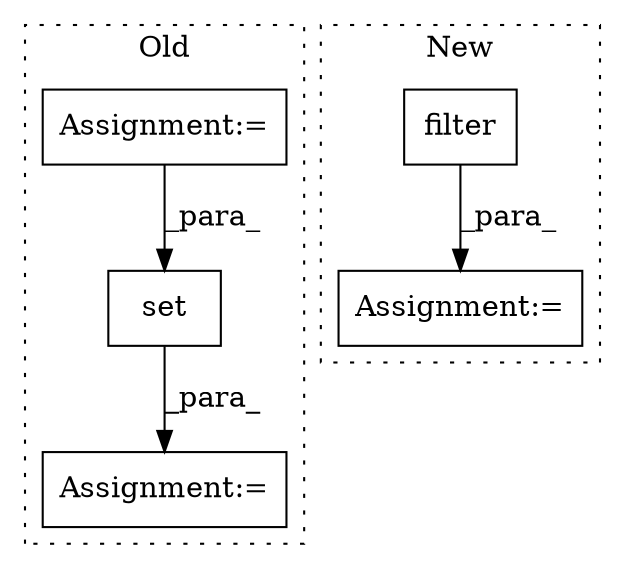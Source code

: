 digraph G {
subgraph cluster0 {
1 [label="set" a="32" s="7780,7848" l="4,1" shape="box"];
4 [label="Assignment:=" a="7" s="7774" l="1" shape="box"];
5 [label="Assignment:=" a="7" s="7548" l="1" shape="box"];
label = "Old";
style="dotted";
}
subgraph cluster1 {
2 [label="filter" a="32" s="7721,7741" l="7,1" shape="box"];
3 [label="Assignment:=" a="7" s="7694" l="1" shape="box"];
label = "New";
style="dotted";
}
1 -> 4 [label="_para_"];
2 -> 3 [label="_para_"];
5 -> 1 [label="_para_"];
}